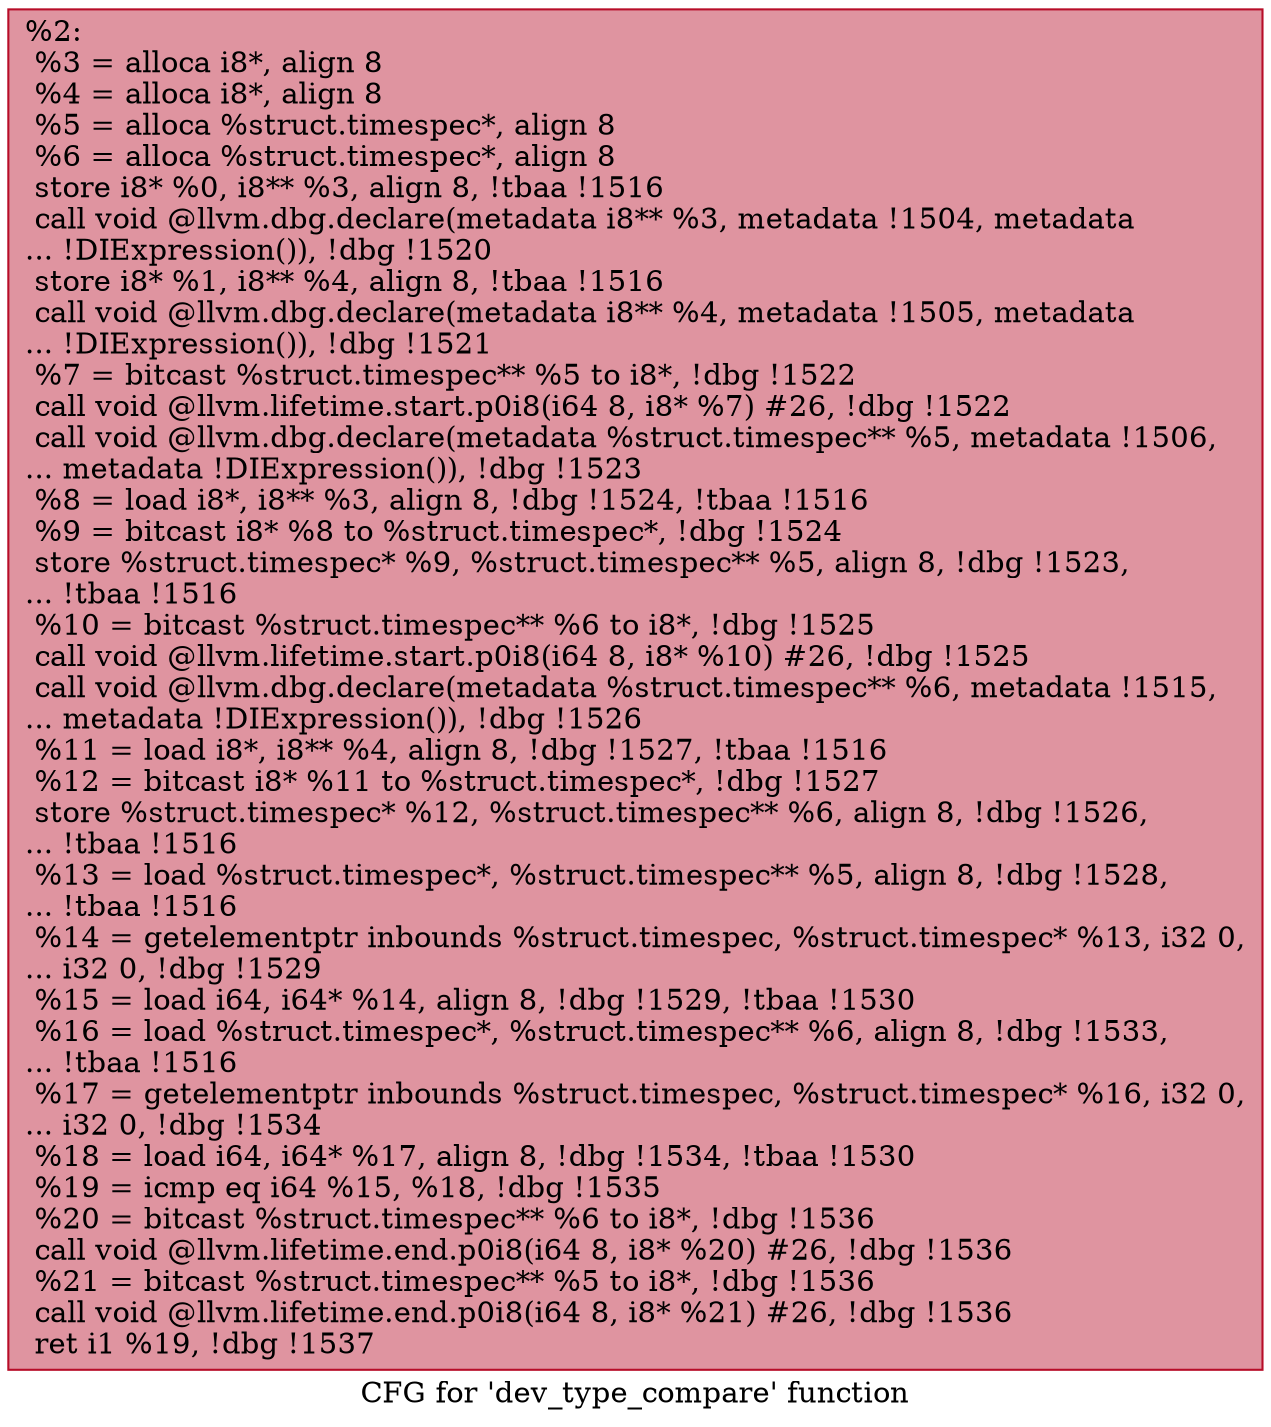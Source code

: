 digraph "CFG for 'dev_type_compare' function" {
	label="CFG for 'dev_type_compare' function";

	Node0x146c430 [shape=record,color="#b70d28ff", style=filled, fillcolor="#b70d2870",label="{%2:\l  %3 = alloca i8*, align 8\l  %4 = alloca i8*, align 8\l  %5 = alloca %struct.timespec*, align 8\l  %6 = alloca %struct.timespec*, align 8\l  store i8* %0, i8** %3, align 8, !tbaa !1516\l  call void @llvm.dbg.declare(metadata i8** %3, metadata !1504, metadata\l... !DIExpression()), !dbg !1520\l  store i8* %1, i8** %4, align 8, !tbaa !1516\l  call void @llvm.dbg.declare(metadata i8** %4, metadata !1505, metadata\l... !DIExpression()), !dbg !1521\l  %7 = bitcast %struct.timespec** %5 to i8*, !dbg !1522\l  call void @llvm.lifetime.start.p0i8(i64 8, i8* %7) #26, !dbg !1522\l  call void @llvm.dbg.declare(metadata %struct.timespec** %5, metadata !1506,\l... metadata !DIExpression()), !dbg !1523\l  %8 = load i8*, i8** %3, align 8, !dbg !1524, !tbaa !1516\l  %9 = bitcast i8* %8 to %struct.timespec*, !dbg !1524\l  store %struct.timespec* %9, %struct.timespec** %5, align 8, !dbg !1523,\l... !tbaa !1516\l  %10 = bitcast %struct.timespec** %6 to i8*, !dbg !1525\l  call void @llvm.lifetime.start.p0i8(i64 8, i8* %10) #26, !dbg !1525\l  call void @llvm.dbg.declare(metadata %struct.timespec** %6, metadata !1515,\l... metadata !DIExpression()), !dbg !1526\l  %11 = load i8*, i8** %4, align 8, !dbg !1527, !tbaa !1516\l  %12 = bitcast i8* %11 to %struct.timespec*, !dbg !1527\l  store %struct.timespec* %12, %struct.timespec** %6, align 8, !dbg !1526,\l... !tbaa !1516\l  %13 = load %struct.timespec*, %struct.timespec** %5, align 8, !dbg !1528,\l... !tbaa !1516\l  %14 = getelementptr inbounds %struct.timespec, %struct.timespec* %13, i32 0,\l... i32 0, !dbg !1529\l  %15 = load i64, i64* %14, align 8, !dbg !1529, !tbaa !1530\l  %16 = load %struct.timespec*, %struct.timespec** %6, align 8, !dbg !1533,\l... !tbaa !1516\l  %17 = getelementptr inbounds %struct.timespec, %struct.timespec* %16, i32 0,\l... i32 0, !dbg !1534\l  %18 = load i64, i64* %17, align 8, !dbg !1534, !tbaa !1530\l  %19 = icmp eq i64 %15, %18, !dbg !1535\l  %20 = bitcast %struct.timespec** %6 to i8*, !dbg !1536\l  call void @llvm.lifetime.end.p0i8(i64 8, i8* %20) #26, !dbg !1536\l  %21 = bitcast %struct.timespec** %5 to i8*, !dbg !1536\l  call void @llvm.lifetime.end.p0i8(i64 8, i8* %21) #26, !dbg !1536\l  ret i1 %19, !dbg !1537\l}"];
}
